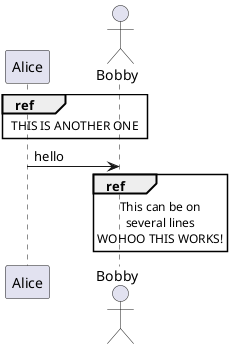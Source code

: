 @startuml
participant Alice
actor Bobby

ref over Alice, Bobby : THIS IS ANOTHER ONE

Alice -> Bobby : hello

ref over Bobby
  This can be on
  several lines
  WOHOO THIS WORKS!
end ref
@enduml
